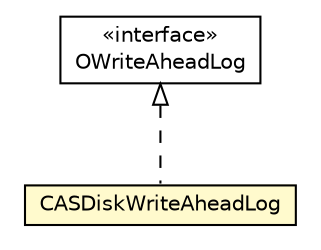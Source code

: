 #!/usr/local/bin/dot
#
# Class diagram 
# Generated by UMLGraph version R5_6-24-gf6e263 (http://www.umlgraph.org/)
#

digraph G {
	edge [fontname="Helvetica",fontsize=10,labelfontname="Helvetica",labelfontsize=10];
	node [fontname="Helvetica",fontsize=10,shape=plaintext];
	nodesep=0.25;
	ranksep=0.5;
	// com.orientechnologies.orient.core.storage.impl.local.paginated.wal.OWriteAheadLog
	c912316 [label=<<table title="com.orientechnologies.orient.core.storage.impl.local.paginated.wal.OWriteAheadLog" border="0" cellborder="1" cellspacing="0" cellpadding="2" port="p" href="../OWriteAheadLog.html">
		<tr><td><table border="0" cellspacing="0" cellpadding="1">
<tr><td align="center" balign="center"> &#171;interface&#187; </td></tr>
<tr><td align="center" balign="center"> OWriteAheadLog </td></tr>
		</table></td></tr>
		</table>>, URL="../OWriteAheadLog.html", fontname="Helvetica", fontcolor="black", fontsize=10.0];
	// com.orientechnologies.orient.core.storage.impl.local.paginated.wal.cas.CASDiskWriteAheadLog
	c912320 [label=<<table title="com.orientechnologies.orient.core.storage.impl.local.paginated.wal.cas.CASDiskWriteAheadLog" border="0" cellborder="1" cellspacing="0" cellpadding="2" port="p" bgcolor="lemonChiffon" href="./CASDiskWriteAheadLog.html">
		<tr><td><table border="0" cellspacing="0" cellpadding="1">
<tr><td align="center" balign="center"> CASDiskWriteAheadLog </td></tr>
		</table></td></tr>
		</table>>, URL="./CASDiskWriteAheadLog.html", fontname="Helvetica", fontcolor="black", fontsize=10.0];
	//com.orientechnologies.orient.core.storage.impl.local.paginated.wal.cas.CASDiskWriteAheadLog implements com.orientechnologies.orient.core.storage.impl.local.paginated.wal.OWriteAheadLog
	c912316:p -> c912320:p [dir=back,arrowtail=empty,style=dashed];
}

